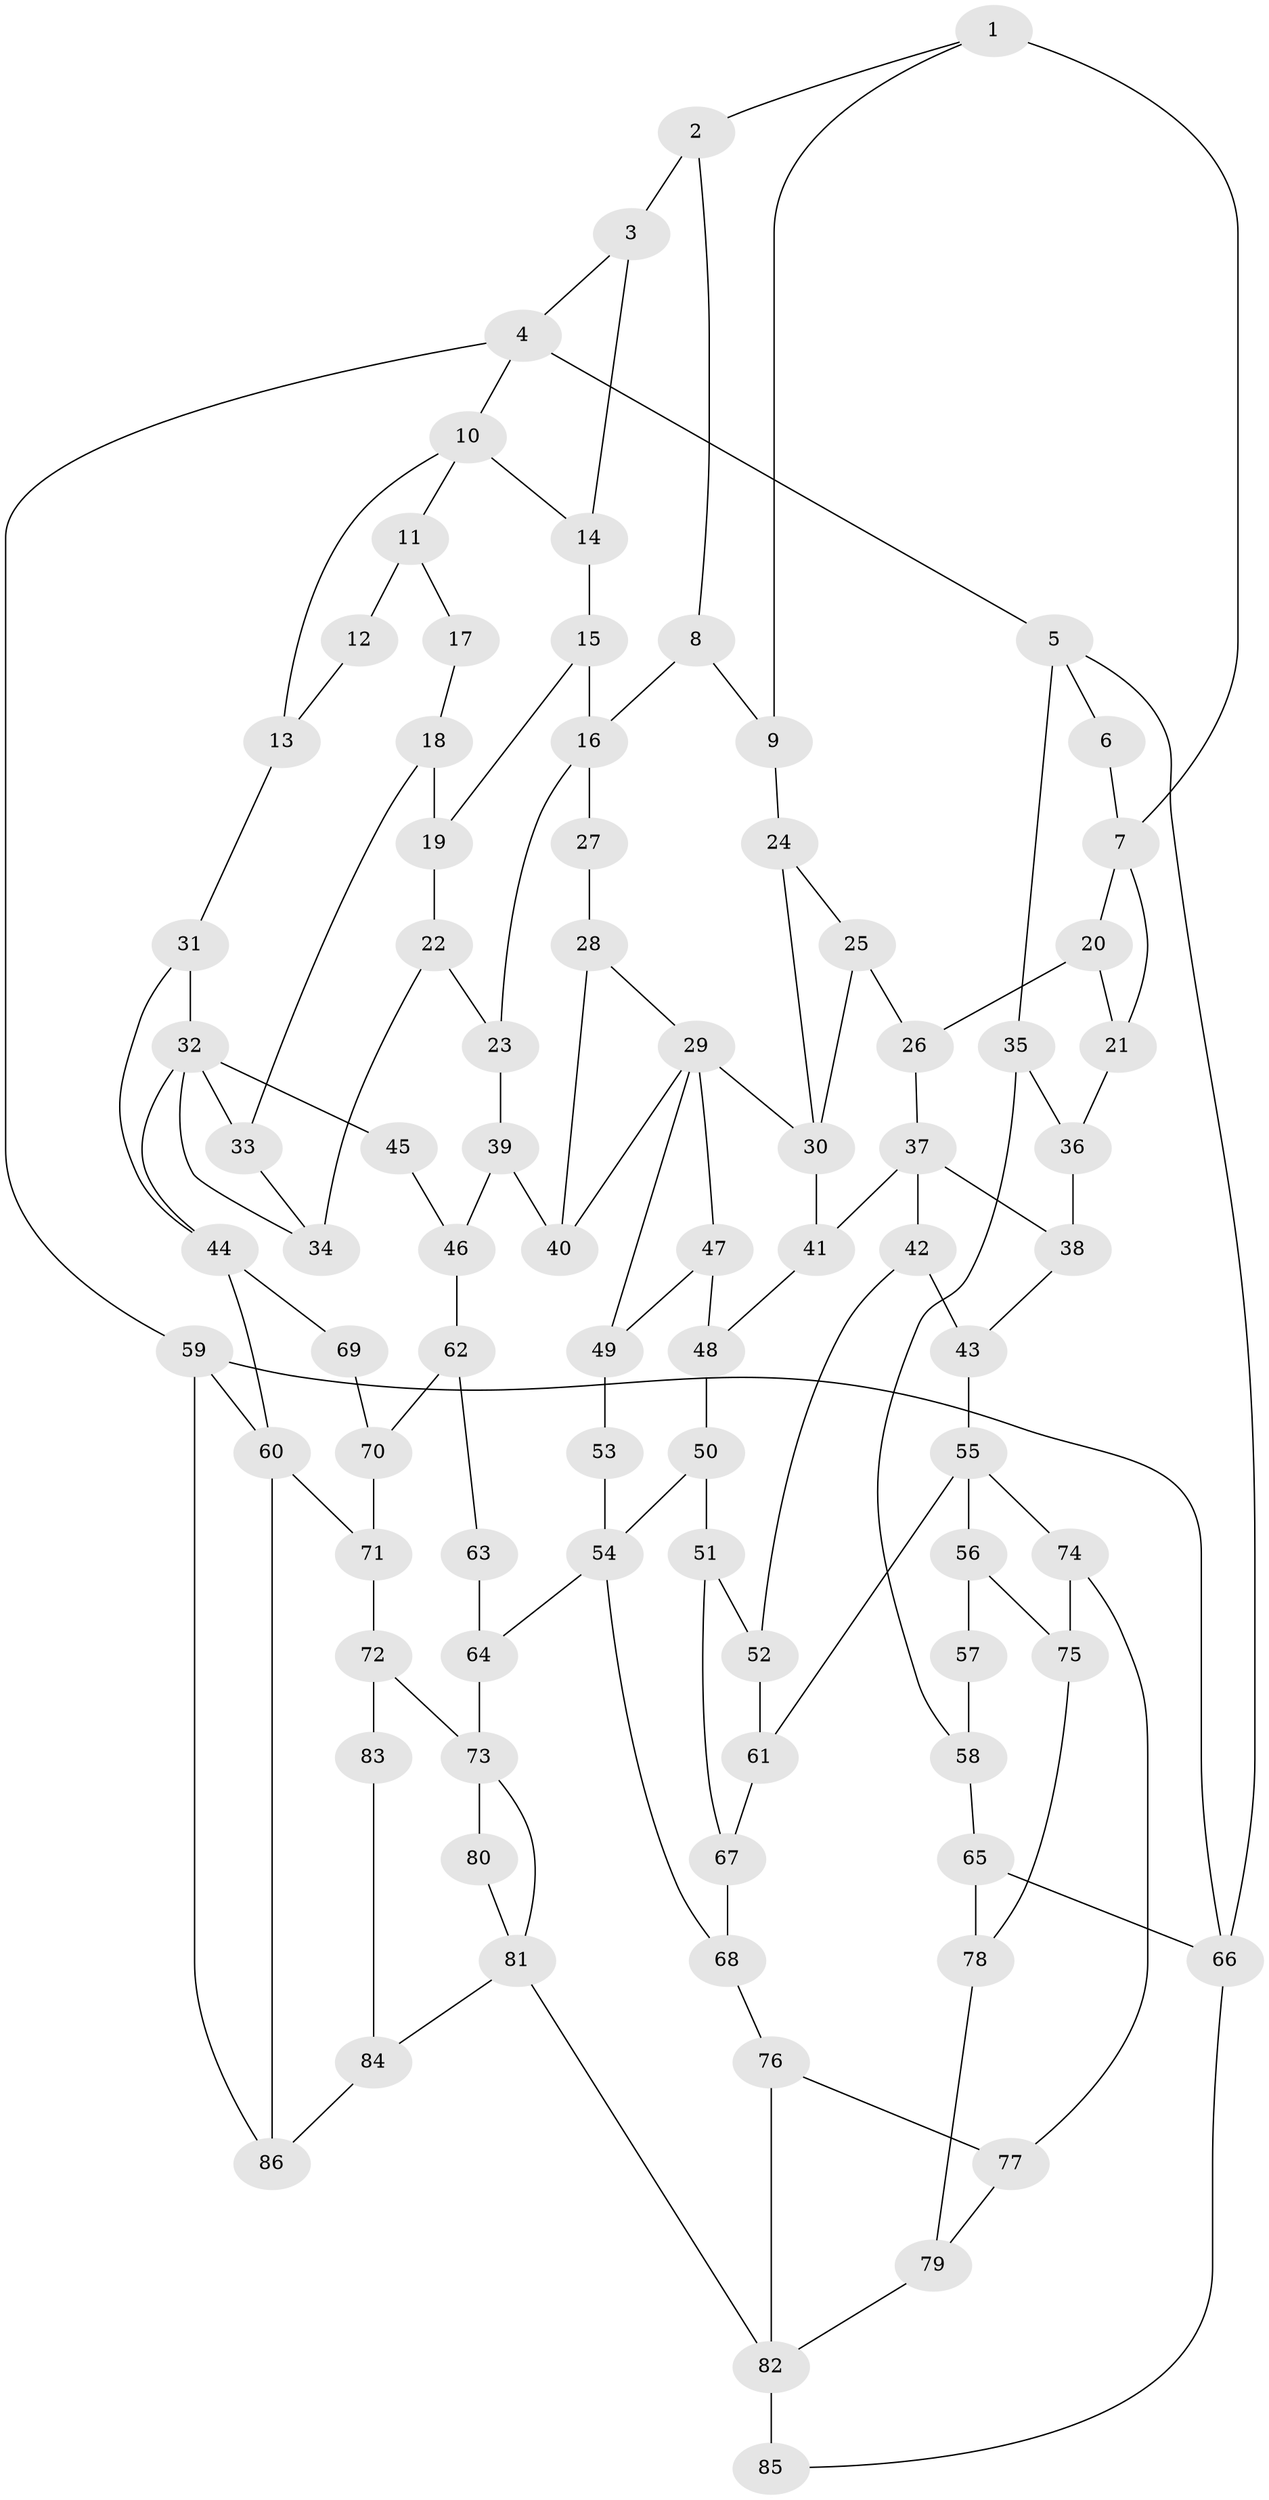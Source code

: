 // original degree distribution, {3: 0.028169014084507043, 5: 0.5352112676056338, 4: 0.2112676056338028, 6: 0.22535211267605634}
// Generated by graph-tools (version 1.1) at 2025/54/03/04/25 22:54:23]
// undirected, 86 vertices, 133 edges
graph export_dot {
  node [color=gray90,style=filled];
  1;
  2;
  3;
  4;
  5;
  6;
  7;
  8;
  9;
  10;
  11;
  12;
  13;
  14;
  15;
  16;
  17;
  18;
  19;
  20;
  21;
  22;
  23;
  24;
  25;
  26;
  27;
  28;
  29;
  30;
  31;
  32;
  33;
  34;
  35;
  36;
  37;
  38;
  39;
  40;
  41;
  42;
  43;
  44;
  45;
  46;
  47;
  48;
  49;
  50;
  51;
  52;
  53;
  54;
  55;
  56;
  57;
  58;
  59;
  60;
  61;
  62;
  63;
  64;
  65;
  66;
  67;
  68;
  69;
  70;
  71;
  72;
  73;
  74;
  75;
  76;
  77;
  78;
  79;
  80;
  81;
  82;
  83;
  84;
  85;
  86;
  1 -- 2 [weight=1.0];
  1 -- 7 [weight=2.0];
  1 -- 9 [weight=1.0];
  2 -- 3 [weight=1.0];
  2 -- 8 [weight=1.0];
  3 -- 4 [weight=1.0];
  3 -- 14 [weight=1.0];
  4 -- 5 [weight=1.0];
  4 -- 10 [weight=1.0];
  4 -- 59 [weight=1.0];
  5 -- 6 [weight=1.0];
  5 -- 35 [weight=1.0];
  5 -- 66 [weight=1.0];
  6 -- 7 [weight=2.0];
  7 -- 20 [weight=1.0];
  7 -- 21 [weight=1.0];
  8 -- 9 [weight=1.0];
  8 -- 16 [weight=1.0];
  9 -- 24 [weight=1.0];
  10 -- 11 [weight=1.0];
  10 -- 13 [weight=1.0];
  10 -- 14 [weight=1.0];
  11 -- 12 [weight=3.0];
  11 -- 17 [weight=2.0];
  12 -- 13 [weight=1.0];
  13 -- 31 [weight=1.0];
  14 -- 15 [weight=1.0];
  15 -- 16 [weight=2.0];
  15 -- 19 [weight=1.0];
  16 -- 23 [weight=1.0];
  16 -- 27 [weight=2.0];
  17 -- 18 [weight=1.0];
  18 -- 19 [weight=1.0];
  18 -- 33 [weight=1.0];
  19 -- 22 [weight=1.0];
  20 -- 21 [weight=1.0];
  20 -- 26 [weight=1.0];
  21 -- 36 [weight=1.0];
  22 -- 23 [weight=1.0];
  22 -- 34 [weight=1.0];
  23 -- 39 [weight=1.0];
  24 -- 25 [weight=1.0];
  24 -- 30 [weight=1.0];
  25 -- 26 [weight=1.0];
  25 -- 30 [weight=1.0];
  26 -- 37 [weight=1.0];
  27 -- 28 [weight=1.0];
  28 -- 29 [weight=1.0];
  28 -- 40 [weight=1.0];
  29 -- 30 [weight=2.0];
  29 -- 40 [weight=1.0];
  29 -- 47 [weight=1.0];
  29 -- 49 [weight=1.0];
  30 -- 41 [weight=1.0];
  31 -- 32 [weight=1.0];
  31 -- 44 [weight=1.0];
  32 -- 33 [weight=1.0];
  32 -- 34 [weight=1.0];
  32 -- 44 [weight=1.0];
  32 -- 45 [weight=2.0];
  33 -- 34 [weight=1.0];
  35 -- 36 [weight=1.0];
  35 -- 58 [weight=1.0];
  36 -- 38 [weight=1.0];
  37 -- 38 [weight=1.0];
  37 -- 41 [weight=1.0];
  37 -- 42 [weight=1.0];
  38 -- 43 [weight=1.0];
  39 -- 40 [weight=1.0];
  39 -- 46 [weight=1.0];
  41 -- 48 [weight=1.0];
  42 -- 43 [weight=1.0];
  42 -- 52 [weight=1.0];
  43 -- 55 [weight=1.0];
  44 -- 60 [weight=2.0];
  44 -- 69 [weight=2.0];
  45 -- 46 [weight=1.0];
  46 -- 62 [weight=1.0];
  47 -- 48 [weight=1.0];
  47 -- 49 [weight=1.0];
  48 -- 50 [weight=1.0];
  49 -- 53 [weight=1.0];
  50 -- 51 [weight=1.0];
  50 -- 54 [weight=1.0];
  51 -- 52 [weight=1.0];
  51 -- 67 [weight=1.0];
  52 -- 61 [weight=1.0];
  53 -- 54 [weight=2.0];
  54 -- 64 [weight=2.0];
  54 -- 68 [weight=1.0];
  55 -- 56 [weight=1.0];
  55 -- 61 [weight=1.0];
  55 -- 74 [weight=1.0];
  56 -- 57 [weight=2.0];
  56 -- 75 [weight=1.0];
  57 -- 58 [weight=1.0];
  58 -- 65 [weight=1.0];
  59 -- 60 [weight=1.0];
  59 -- 66 [weight=1.0];
  59 -- 86 [weight=1.0];
  60 -- 71 [weight=2.0];
  60 -- 86 [weight=1.0];
  61 -- 67 [weight=1.0];
  62 -- 63 [weight=1.0];
  62 -- 70 [weight=1.0];
  63 -- 64 [weight=2.0];
  64 -- 73 [weight=2.0];
  65 -- 66 [weight=1.0];
  65 -- 78 [weight=1.0];
  66 -- 85 [weight=1.0];
  67 -- 68 [weight=1.0];
  68 -- 76 [weight=1.0];
  69 -- 70 [weight=1.0];
  70 -- 71 [weight=1.0];
  71 -- 72 [weight=2.0];
  72 -- 73 [weight=2.0];
  72 -- 83 [weight=2.0];
  73 -- 80 [weight=1.0];
  73 -- 81 [weight=1.0];
  74 -- 75 [weight=1.0];
  74 -- 77 [weight=1.0];
  75 -- 78 [weight=1.0];
  76 -- 77 [weight=1.0];
  76 -- 82 [weight=1.0];
  77 -- 79 [weight=1.0];
  78 -- 79 [weight=1.0];
  79 -- 82 [weight=1.0];
  80 -- 81 [weight=2.0];
  81 -- 82 [weight=2.0];
  81 -- 84 [weight=1.0];
  82 -- 85 [weight=2.0];
  83 -- 84 [weight=1.0];
  84 -- 86 [weight=1.0];
}
